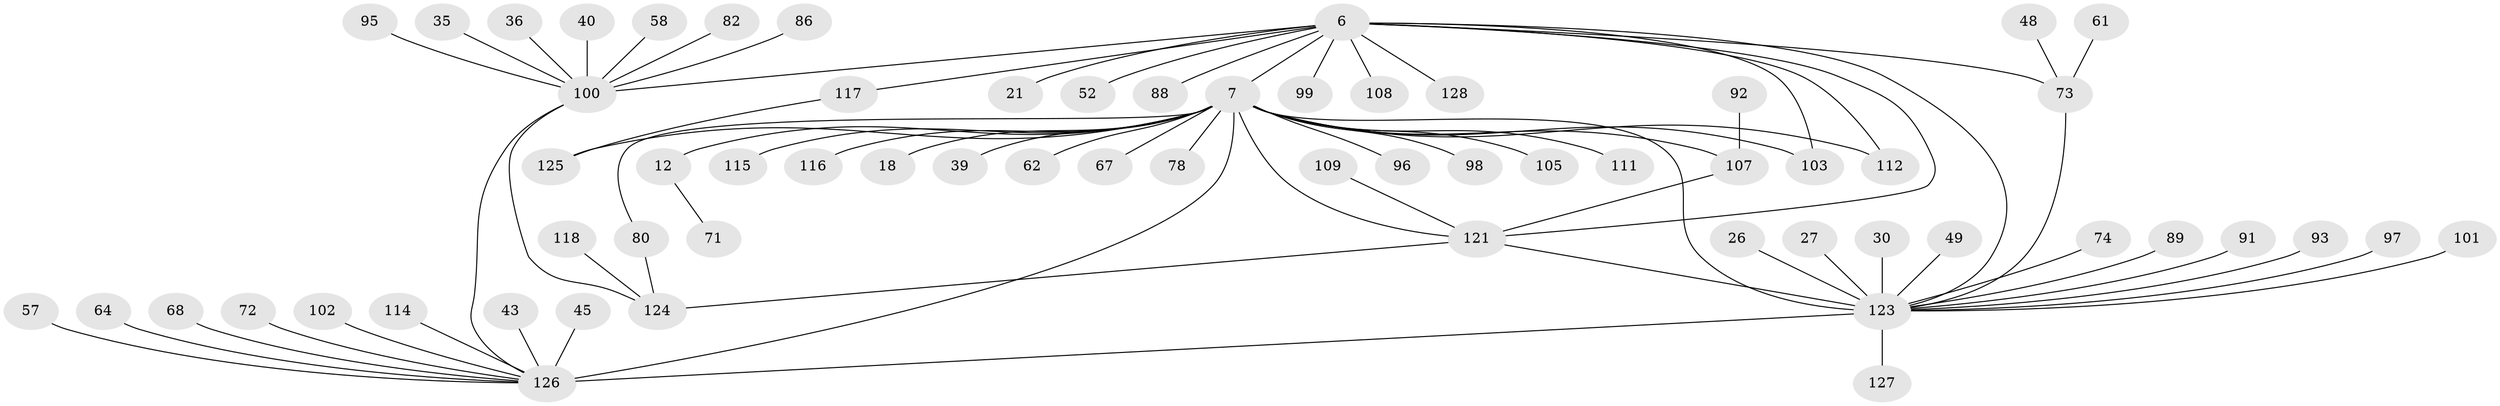 // original degree distribution, {3: 0.1015625, 21: 0.0078125, 23: 0.0078125, 2: 0.1953125, 7: 0.0234375, 6: 0.0234375, 17: 0.0078125, 12: 0.0078125, 14: 0.0078125, 5: 0.0546875, 13: 0.0078125, 4: 0.046875, 1: 0.5078125}
// Generated by graph-tools (version 1.1) at 2025/48/03/09/25 04:48:38]
// undirected, 64 vertices, 75 edges
graph export_dot {
graph [start="1"]
  node [color=gray90,style=filled];
  6 [super="+3"];
  7 [super="+2"];
  12;
  18;
  21;
  26;
  27;
  30;
  35;
  36;
  39;
  40;
  43;
  45;
  48;
  49;
  52;
  57;
  58;
  61;
  62 [super="+46"];
  64;
  67;
  68;
  71;
  72;
  73 [super="+37+19+60"];
  74;
  78;
  80 [super="+77"];
  82;
  86;
  88 [super="+87"];
  89;
  91;
  92;
  93;
  95;
  96;
  97;
  98;
  99 [super="+11"];
  100 [super="+33+66+85+70"];
  101;
  102;
  103 [super="+50"];
  105;
  107 [super="+51"];
  108 [super="+75"];
  109;
  111;
  112 [super="+9"];
  114;
  115;
  116;
  117 [super="+113"];
  118 [super="+94"];
  121 [super="+25+84"];
  123 [super="+106+65+119"];
  124 [super="+44+90+110"];
  125;
  126 [super="+122"];
  127;
  128 [super="+54"];
  6 -- 7 [weight=2];
  6 -- 73 [weight=2];
  6 -- 100 [weight=5];
  6 -- 128 [weight=2];
  6 -- 21;
  6 -- 52;
  6 -- 112;
  6 -- 99;
  6 -- 103;
  6 -- 117;
  6 -- 108;
  6 -- 88;
  6 -- 123 [weight=3];
  6 -- 121 [weight=2];
  7 -- 12 [weight=2];
  7 -- 18;
  7 -- 39 [weight=2];
  7 -- 67;
  7 -- 105;
  7 -- 112;
  7 -- 116;
  7 -- 125 [weight=2];
  7 -- 78;
  7 -- 96;
  7 -- 98;
  7 -- 111;
  7 -- 115;
  7 -- 121;
  7 -- 80;
  7 -- 103;
  7 -- 62;
  7 -- 126 [weight=6];
  7 -- 123 [weight=5];
  7 -- 107 [weight=2];
  12 -- 71;
  26 -- 123;
  27 -- 123;
  30 -- 123 [weight=2];
  35 -- 100;
  36 -- 100;
  40 -- 100;
  43 -- 126;
  45 -- 126;
  48 -- 73;
  49 -- 123;
  57 -- 126;
  58 -- 100;
  61 -- 73;
  64 -- 126;
  68 -- 126;
  72 -- 126;
  73 -- 123 [weight=2];
  74 -- 123;
  80 -- 124;
  82 -- 100;
  86 -- 100;
  89 -- 123;
  91 -- 123;
  92 -- 107;
  93 -- 123;
  95 -- 100;
  97 -- 123;
  100 -- 126 [weight=3];
  100 -- 124 [weight=2];
  101 -- 123;
  102 -- 126;
  107 -- 121;
  109 -- 121;
  114 -- 126;
  117 -- 125;
  118 -- 124;
  121 -- 123;
  121 -- 124 [weight=2];
  123 -- 126 [weight=3];
  123 -- 127;
}
